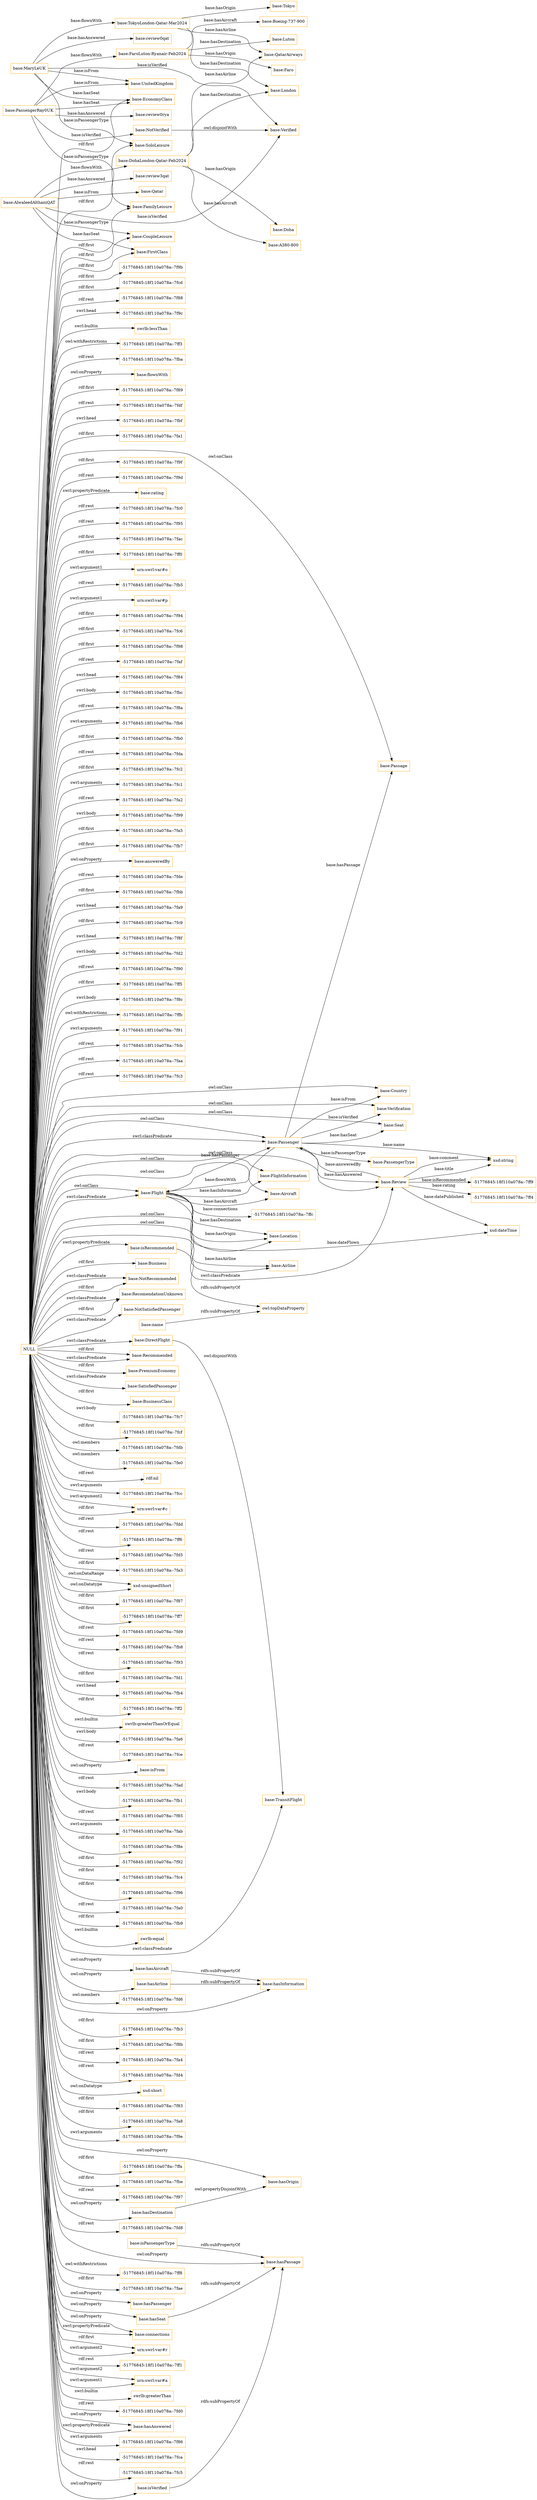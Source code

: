digraph ar2dtool_diagram { 
rankdir=LR;
size="1501"
node [shape = rectangle, color="orange"]; "base:EconomyClass" "base:CoupleLeisure" "base:Country" "base:Business" "base:NotRecommended" "base:Flight" "base:RecomendationUnknown" "base:Location" "base:Passenger" "base:NotSatisfiedPassenger" "base:DirectFlight" "base:SoloLeisure" "base:Aircraft" "base:Recommended" "base:FamilyLeisure" "base:PremiumEconomy" "base:FirstClass" "base:Verified" "base:Review" "base:TransitFlight" "base:Seat" "base:NotVerified" "base:SatisfiedPassenger" "base:Airline" "base:FlightInformation" "base:BusinessClass" "base:Passage" "base:Verification" "base:PassengerType" ; /*classes style*/
	"NULL" -> "base:PremiumEconomy" [ label = "rdf:first" ];
	"NULL" -> "-51776845:18f110a078a:-7fc7" [ label = "swrl:body" ];
	"NULL" -> "base:Seat" [ label = "owl:onClass" ];
	"NULL" -> "-51776845:18f110a078a:-7fcf" [ label = "rdf:first" ];
	"NULL" -> "base:SoloLeisure" [ label = "rdf:first" ];
	"NULL" -> "-51776845:18f110a078a:-7fdb" [ label = "owl:members" ];
	"NULL" -> "base:NotRecommended" [ label = "rdf:first" ];
	"NULL" -> "-51776845:18f110a078a:-7fe0" [ label = "owl:members" ];
	"NULL" -> "rdf:nil" [ label = "rdf:rest" ];
	"NULL" -> "base:Location" [ label = "owl:onClass" ];
	"NULL" -> "-51776845:18f110a078a:-7fcc" [ label = "swrl:arguments" ];
	"NULL" -> "urn:swrl:var#c" [ label = "rdf:first" ];
	"NULL" -> "-51776845:18f110a078a:-7fdd" [ label = "rdf:rest" ];
	"NULL" -> "-51776845:18f110a078a:-7ff6" [ label = "rdf:rest" ];
	"NULL" -> "-51776845:18f110a078a:-7fd5" [ label = "rdf:rest" ];
	"NULL" -> "base:Recommended" [ label = "swrl:classPredicate" ];
	"NULL" -> "-51776845:18f110a078a:-7fa3" [ label = "rdf:first" ];
	"NULL" -> "xsd:unsignedShort" [ label = "owl:onDatatype" ];
	"NULL" -> "-51776845:18f110a078a:-7f87" [ label = "rdf:first" ];
	"NULL" -> "-51776845:18f110a078a:-7ff7" [ label = "rdf:first" ];
	"NULL" -> "base:Passenger" [ label = "owl:onClass" ];
	"NULL" -> "-51776845:18f110a078a:-7fd9" [ label = "rdf:rest" ];
	"NULL" -> "-51776845:18f110a078a:-7fb8" [ label = "rdf:rest" ];
	"NULL" -> "-51776845:18f110a078a:-7f93" [ label = "rdf:rest" ];
	"NULL" -> "-51776845:18f110a078a:-7fd1" [ label = "rdf:first" ];
	"NULL" -> "-51776845:18f110a078a:-7fb4" [ label = "swrl:head" ];
	"NULL" -> "-51776845:18f110a078a:-7ff2" [ label = "rdf:first" ];
	"NULL" -> "swrlb:greaterThanOrEqual" [ label = "swrl:builtin" ];
	"NULL" -> "base:DirectFlight" [ label = "swrl:classPredicate" ];
	"NULL" -> "-51776845:18f110a078a:-7fa6" [ label = "swrl:body" ];
	"NULL" -> "-51776845:18f110a078a:-7fce" [ label = "rdf:rest" ];
	"NULL" -> "base:NotRecommended" [ label = "swrl:classPredicate" ];
	"NULL" -> "base:isFrom" [ label = "owl:onProperty" ];
	"NULL" -> "-51776845:18f110a078a:-7fad" [ label = "rdf:rest" ];
	"NULL" -> "-51776845:18f110a078a:-7fb1" [ label = "swrl:body" ];
	"NULL" -> "base:RecomendationUnknown" [ label = "rdf:first" ];
	"NULL" -> "-51776845:18f110a078a:-7f85" [ label = "rdf:rest" ];
	"NULL" -> "-51776845:18f110a078a:-7fab" [ label = "swrl:arguments" ];
	"NULL" -> "-51776845:18f110a078a:-7f8e" [ label = "rdf:first" ];
	"NULL" -> "base:Flight" [ label = "owl:onClass" ];
	"NULL" -> "-51776845:18f110a078a:-7f92" [ label = "rdf:first" ];
	"NULL" -> "-51776845:18f110a078a:-7fc4" [ label = "rdf:first" ];
	"NULL" -> "-51776845:18f110a078a:-7f96" [ label = "rdf:first" ];
	"NULL" -> "base:SatisfiedPassenger" [ label = "swrl:classPredicate" ];
	"NULL" -> "-51776845:18f110a078a:-7fa0" [ label = "rdf:rest" ];
	"NULL" -> "xsd:unsignedShort" [ label = "owl:onDataRange" ];
	"NULL" -> "-51776845:18f110a078a:-7fb9" [ label = "rdf:first" ];
	"NULL" -> "swrlb:equal" [ label = "swrl:builtin" ];
	"NULL" -> "base:hasAircraft" [ label = "owl:onProperty" ];
	"NULL" -> "-51776845:18f110a078a:-7fd6" [ label = "owl:members" ];
	"NULL" -> "-51776845:18f110a078a:-7fb3" [ label = "rdf:first" ];
	"NULL" -> "-51776845:18f110a078a:-7f8b" [ label = "rdf:first" ];
	"NULL" -> "-51776845:18f110a078a:-7fa4" [ label = "rdf:rest" ];
	"NULL" -> "base:FirstClass" [ label = "rdf:first" ];
	"NULL" -> "-51776845:18f110a078a:-7fd4" [ label = "rdf:rest" ];
	"NULL" -> "xsd:short" [ label = "owl:onDatatype" ];
	"NULL" -> "-51776845:18f110a078a:-7f83" [ label = "rdf:first" ];
	"NULL" -> "-51776845:18f110a078a:-7fa8" [ label = "rdf:first" ];
	"NULL" -> "-51776845:18f110a078a:-7f9e" [ label = "swrl:arguments" ];
	"NULL" -> "-51776845:18f110a078a:-7ffa" [ label = "rdf:first" ];
	"NULL" -> "-51776845:18f110a078a:-7fbe" [ label = "rdf:first" ];
	"NULL" -> "-51776845:18f110a078a:-7f97" [ label = "rdf:rest" ];
	"NULL" -> "-51776845:18f110a078a:-7fd8" [ label = "rdf:rest" ];
	"NULL" -> "-51776845:18f110a078a:-7ff8" [ label = "owl:withRestrictions" ];
	"NULL" -> "-51776845:18f110a078a:-7fae" [ label = "rdf:first" ];
	"NULL" -> "base:hasPassenger" [ label = "owl:onProperty" ];
	"NULL" -> "base:hasInformation" [ label = "owl:onProperty" ];
	"NULL" -> "base:hasOrigin" [ label = "owl:onProperty" ];
	"NULL" -> "base:BusinessClass" [ label = "rdf:first" ];
	"NULL" -> "base:connections" [ label = "swrl:propertyPredicate" ];
	"NULL" -> "urn:swrl:var#r" [ label = "swrl:argument2" ];
	"NULL" -> "-51776845:18f110a078a:-7ff1" [ label = "rdf:rest" ];
	"NULL" -> "urn:swrl:var#a" [ label = "swrl:argument1" ];
	"NULL" -> "swrlb:greaterThan" [ label = "swrl:builtin" ];
	"NULL" -> "-51776845:18f110a078a:-7fd0" [ label = "rdf:rest" ];
	"NULL" -> "base:hasAnswered" [ label = "swrl:propertyPredicate" ];
	"NULL" -> "-51776845:18f110a078a:-7f86" [ label = "swrl:arguments" ];
	"NULL" -> "-51776845:18f110a078a:-7fca" [ label = "swrl:head" ];
	"NULL" -> "base:NotSatisfiedPassenger" [ label = "swrl:classPredicate" ];
	"NULL" -> "-51776845:18f110a078a:-7fc5" [ label = "rdf:rest" ];
	"NULL" -> "base:Business" [ label = "rdf:first" ];
	"NULL" -> "base:hasSeat" [ label = "owl:onProperty" ];
	"NULL" -> "-51776845:18f110a078a:-7f9b" [ label = "rdf:first" ];
	"NULL" -> "base:Recommended" [ label = "rdf:first" ];
	"NULL" -> "-51776845:18f110a078a:-7fcd" [ label = "rdf:first" ];
	"NULL" -> "-51776845:18f110a078a:-7f88" [ label = "rdf:rest" ];
	"NULL" -> "-51776845:18f110a078a:-7f9c" [ label = "swrl:head" ];
	"NULL" -> "swrlb:lessThan" [ label = "swrl:builtin" ];
	"NULL" -> "-51776845:18f110a078a:-7ff3" [ label = "owl:withRestrictions" ];
	"NULL" -> "base:hasPassage" [ label = "owl:onProperty" ];
	"NULL" -> "-51776845:18f110a078a:-7fba" [ label = "rdf:rest" ];
	"NULL" -> "base:flownWith" [ label = "owl:onProperty" ];
	"NULL" -> "-51776845:18f110a078a:-7f89" [ label = "rdf:first" ];
	"NULL" -> "-51776845:18f110a078a:-7fdf" [ label = "rdf:rest" ];
	"NULL" -> "base:TransitFlight" [ label = "swrl:classPredicate" ];
	"NULL" -> "-51776845:18f110a078a:-7fbf" [ label = "swrl:head" ];
	"NULL" -> "base:hasDestination" [ label = "owl:onProperty" ];
	"NULL" -> "-51776845:18f110a078a:-7fa1" [ label = "rdf:first" ];
	"NULL" -> "base:isRecommended" [ label = "swrl:propertyPredicate" ];
	"NULL" -> "urn:swrl:var#r" [ label = "rdf:first" ];
	"NULL" -> "-51776845:18f110a078a:-7f9f" [ label = "rdf:first" ];
	"NULL" -> "-51776845:18f110a078a:-7f9d" [ label = "rdf:rest" ];
	"NULL" -> "urn:swrl:var#a" [ label = "swrl:argument2" ];
	"NULL" -> "base:CoupleLeisure" [ label = "rdf:first" ];
	"NULL" -> "base:rating" [ label = "swrl:propertyPredicate" ];
	"NULL" -> "-51776845:18f110a078a:-7fc0" [ label = "rdf:rest" ];
	"NULL" -> "base:RecomendationUnknown" [ label = "swrl:classPredicate" ];
	"NULL" -> "-51776845:18f110a078a:-7f95" [ label = "rdf:rest" ];
	"NULL" -> "-51776845:18f110a078a:-7fac" [ label = "rdf:first" ];
	"NULL" -> "-51776845:18f110a078a:-7ff0" [ label = "rdf:first" ];
	"NULL" -> "urn:swrl:var#o" [ label = "swrl:argument1" ];
	"NULL" -> "-51776845:18f110a078a:-7fb5" [ label = "rdf:rest" ];
	"NULL" -> "base:Review" [ label = "owl:onClass" ];
	"NULL" -> "urn:swrl:var#p" [ label = "swrl:argument1" ];
	"NULL" -> "base:Verification" [ label = "owl:onClass" ];
	"NULL" -> "base:isVerified" [ label = "owl:onProperty" ];
	"NULL" -> "-51776845:18f110a078a:-7f94" [ label = "rdf:first" ];
	"NULL" -> "-51776845:18f110a078a:-7fc6" [ label = "rdf:first" ];
	"NULL" -> "-51776845:18f110a078a:-7f98" [ label = "rdf:first" ];
	"NULL" -> "base:FlightInformation" [ label = "owl:onClass" ];
	"NULL" -> "base:hasAirline" [ label = "owl:onProperty" ];
	"NULL" -> "base:Aircraft" [ label = "owl:onClass" ];
	"NULL" -> "-51776845:18f110a078a:-7faf" [ label = "rdf:rest" ];
	"NULL" -> "-51776845:18f110a078a:-7f84" [ label = "swrl:head" ];
	"NULL" -> "-51776845:18f110a078a:-7fbc" [ label = "swrl:body" ];
	"NULL" -> "-51776845:18f110a078a:-7f8a" [ label = "rdf:rest" ];
	"NULL" -> "-51776845:18f110a078a:-7fb6" [ label = "swrl:arguments" ];
	"NULL" -> "base:EconomyClass" [ label = "rdf:first" ];
	"NULL" -> "-51776845:18f110a078a:-7fb0" [ label = "rdf:first" ];
	"NULL" -> "-51776845:18f110a078a:-7fda" [ label = "rdf:rest" ];
	"NULL" -> "-51776845:18f110a078a:-7fc2" [ label = "rdf:first" ];
	"NULL" -> "-51776845:18f110a078a:-7fc1" [ label = "swrl:arguments" ];
	"NULL" -> "-51776845:18f110a078a:-7fa2" [ label = "rdf:rest" ];
	"NULL" -> "-51776845:18f110a078a:-7f99" [ label = "swrl:body" ];
	"NULL" -> "-51776845:18f110a078a:-7fa5" [ label = "rdf:first" ];
	"NULL" -> "base:Airline" [ label = "owl:onClass" ];
	"NULL" -> "-51776845:18f110a078a:-7fb7" [ label = "rdf:first" ];
	"NULL" -> "base:answeredBy" [ label = "owl:onProperty" ];
	"NULL" -> "urn:swrl:var#c" [ label = "swrl:argument2" ];
	"NULL" -> "-51776845:18f110a078a:-7fde" [ label = "rdf:rest" ];
	"NULL" -> "-51776845:18f110a078a:-7fbb" [ label = "rdf:first" ];
	"NULL" -> "-51776845:18f110a078a:-7fa9" [ label = "swrl:head" ];
	"NULL" -> "base:FamilyLeisure" [ label = "rdf:first" ];
	"NULL" -> "-51776845:18f110a078a:-7fc9" [ label = "rdf:first" ];
	"NULL" -> "base:Country" [ label = "owl:onClass" ];
	"NULL" -> "base:connections" [ label = "owl:onProperty" ];
	"NULL" -> "-51776845:18f110a078a:-7f8f" [ label = "swrl:head" ];
	"NULL" -> "-51776845:18f110a078a:-7fd2" [ label = "swrl:body" ];
	"NULL" -> "-51776845:18f110a078a:-7f90" [ label = "rdf:rest" ];
	"NULL" -> "base:Passage" [ label = "owl:onClass" ];
	"NULL" -> "-51776845:18f110a078a:-7ff5" [ label = "rdf:first" ];
	"NULL" -> "base:Review" [ label = "swrl:classPredicate" ];
	"NULL" -> "-51776845:18f110a078a:-7f8c" [ label = "swrl:body" ];
	"NULL" -> "base:hasAnswered" [ label = "owl:onProperty" ];
	"NULL" -> "base:Flight" [ label = "swrl:classPredicate" ];
	"NULL" -> "-51776845:18f110a078a:-7ffb" [ label = "owl:withRestrictions" ];
	"NULL" -> "-51776845:18f110a078a:-7f91" [ label = "swrl:arguments" ];
	"NULL" -> "base:Passenger" [ label = "swrl:classPredicate" ];
	"NULL" -> "-51776845:18f110a078a:-7fcb" [ label = "rdf:rest" ];
	"NULL" -> "-51776845:18f110a078a:-7faa" [ label = "rdf:rest" ];
	"NULL" -> "-51776845:18f110a078a:-7fc3" [ label = "rdf:rest" ];
	"base:MaryLeUK" -> "base:UnitedKingdom" [ label = "base:isFrom" ];
	"base:MaryLeUK" -> "base:Verified" [ label = "base:isVerified" ];
	"base:MaryLeUK" -> "base:EconomyClass" [ label = "base:hasSeat" ];
	"base:MaryLeUK" -> "base:SoloLeisure" [ label = "base:isPassengerType" ];
	"base:MaryLeUK" -> "base:TokyoLondon-Qatar-Mar2024" [ label = "base:flownWith" ];
	"base:MaryLeUK" -> "base:review0qat" [ label = "base:hasAnswered" ];
	"base:DohaLondon-Qatar-Feb2024" -> "base:Doha" [ label = "base:hasOrigin" ];
	"base:DohaLondon-Qatar-Feb2024" -> "base:QatarAirways" [ label = "base:hasAirline" ];
	"base:DohaLondon-Qatar-Feb2024" -> "base:A380-800" [ label = "base:hasAircraft" ];
	"base:DohaLondon-Qatar-Feb2024" -> "base:London" [ label = "base:hasDestination" ];
	"base:isVerified" -> "base:hasPassage" [ label = "rdfs:subPropertyOf" ];
	"base:AlwaleedAlthaniQAT" -> "base:DohaLondon-Qatar-Feb2024" [ label = "base:flownWith" ];
	"base:AlwaleedAlthaniQAT" -> "base:Verified" [ label = "base:isVerified" ];
	"base:AlwaleedAlthaniQAT" -> "base:Qatar" [ label = "base:isFrom" ];
	"base:AlwaleedAlthaniQAT" -> "base:review3qat" [ label = "base:hasAnswered" ];
	"base:AlwaleedAlthaniQAT" -> "base:CoupleLeisure" [ label = "base:isPassengerType" ];
	"base:AlwaleedAlthaniQAT" -> "base:FirstClass" [ label = "base:hasSeat" ];
	"base:FaroLuton-Ryanair-Feb2024" -> "base:Faro" [ label = "base:hasOrigin" ];
	"base:FaroLuton-Ryanair-Feb2024" -> "base:Luton" [ label = "base:hasDestination" ];
	"base:FaroLuton-Ryanair-Feb2024" -> "base:Boeing-737-900" [ label = "base:hasAircraft" ];
	"base:PassengerRay0UK" -> "base:review0rya" [ label = "base:hasAnswered" ];
	"base:PassengerRay0UK" -> "base:UnitedKingdom" [ label = "base:isFrom" ];
	"base:PassengerRay0UK" -> "base:FaroLuton-Ryanair-Feb2024" [ label = "base:flownWith" ];
	"base:PassengerRay0UK" -> "base:FamilyLeisure" [ label = "base:isPassengerType" ];
	"base:PassengerRay0UK" -> "base:EconomyClass" [ label = "base:hasSeat" ];
	"base:PassengerRay0UK" -> "base:NotVerified" [ label = "base:isVerified" ];
	"base:TokyoLondon-Qatar-Mar2024" -> "base:Tokyo" [ label = "base:hasOrigin" ];
	"base:TokyoLondon-Qatar-Mar2024" -> "base:London" [ label = "base:hasDestination" ];
	"base:TokyoLondon-Qatar-Mar2024" -> "base:QatarAirways" [ label = "base:hasAirline" ];
	"base:DirectFlight" -> "base:TransitFlight" [ label = "owl:disjointWith" ];
	"base:hasAircraft" -> "base:hasInformation" [ label = "rdfs:subPropertyOf" ];
	"base:isRecommended" -> "owl:topDataProperty" [ label = "rdfs:subPropertyOf" ];
	"base:name" -> "owl:topDataProperty" [ label = "rdfs:subPropertyOf" ];
	"base:hasDestination" -> "base:hasOrigin" [ label = "owl:propertyDisjointWith" ];
	"base:hasSeat" -> "base:hasPassage" [ label = "rdfs:subPropertyOf" ];
	"base:isPassengerType" -> "base:hasPassage" [ label = "rdfs:subPropertyOf" ];
	"base:hasAirline" -> "base:hasInformation" [ label = "rdfs:subPropertyOf" ];
	"base:NotVerified" -> "base:Verified" [ label = "owl:disjointWith" ];
	"base:Flight" -> "xsd:dateTime" [ label = "base:dateFlown" ];
	"base:Passenger" -> "xsd:string" [ label = "base:name" ];
	"base:Flight" -> "base:Location" [ label = "base:hasOrigin" ];
	"base:Passenger" -> "base:PassengerType" [ label = "base:isPassengerType" ];
	"base:Passenger" -> "base:Verification" [ label = "base:isVerified" ];
	"base:Passenger" -> "base:Flight" [ label = "base:flownWith" ];
	"base:Passenger" -> "base:Country" [ label = "base:isFrom" ];
	"base:Passenger" -> "base:Review" [ label = "base:hasAnswered" ];
	"base:Review" -> "xsd:string" [ label = "base:title" ];
	"base:Flight" -> "base:Location" [ label = "base:hasDestination" ];
	"base:Passenger" -> "base:Passage" [ label = "base:hasPassage" ];
	"base:Review" -> "-51776845:18f110a078a:-7ff4" [ label = "base:rating" ];
	"base:Flight" -> "-51776845:18f110a078a:-7ffc" [ label = "base:connections" ];
	"base:Review" -> "xsd:dateTime" [ label = "base:datePublished" ];
	"base:Flight" -> "base:Airline" [ label = "base:hasAirline" ];
	"base:Review" -> "-51776845:18f110a078a:-7ff9" [ label = "base:isRecommended" ];
	"base:Review" -> "xsd:string" [ label = "base:comment" ];
	"base:Review" -> "base:Passenger" [ label = "base:answeredBy" ];
	"base:Flight" -> "base:Aircraft" [ label = "base:hasAircraft" ];
	"base:Flight" -> "base:Passenger" [ label = "base:hasPassenger" ];
	"base:Passenger" -> "base:Seat" [ label = "base:hasSeat" ];
	"base:Flight" -> "base:FlightInformation" [ label = "base:hasInformation" ];

}
